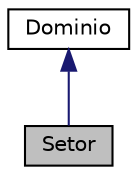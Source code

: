 digraph "Setor"
{
 // LATEX_PDF_SIZE
  edge [fontname="Helvetica",fontsize="10",labelfontname="Helvetica",labelfontsize="10"];
  node [fontname="Helvetica",fontsize="10",shape=record];
  Node1 [label="Setor",height=0.2,width=0.4,color="black", fillcolor="grey75", style="filled", fontcolor="black",tooltip="Classe Estado representando uma string que deve possuir os seguintes valores:"];
  Node2 -> Node1 [dir="back",color="midnightblue",fontsize="10",style="solid",fontname="Helvetica"];
  Node2 [label="Dominio",height=0.2,width=0.4,color="black", fillcolor="white", style="filled",URL="$classDominio.html",tooltip="Classe abstrata que representa um dominio generico."];
}
